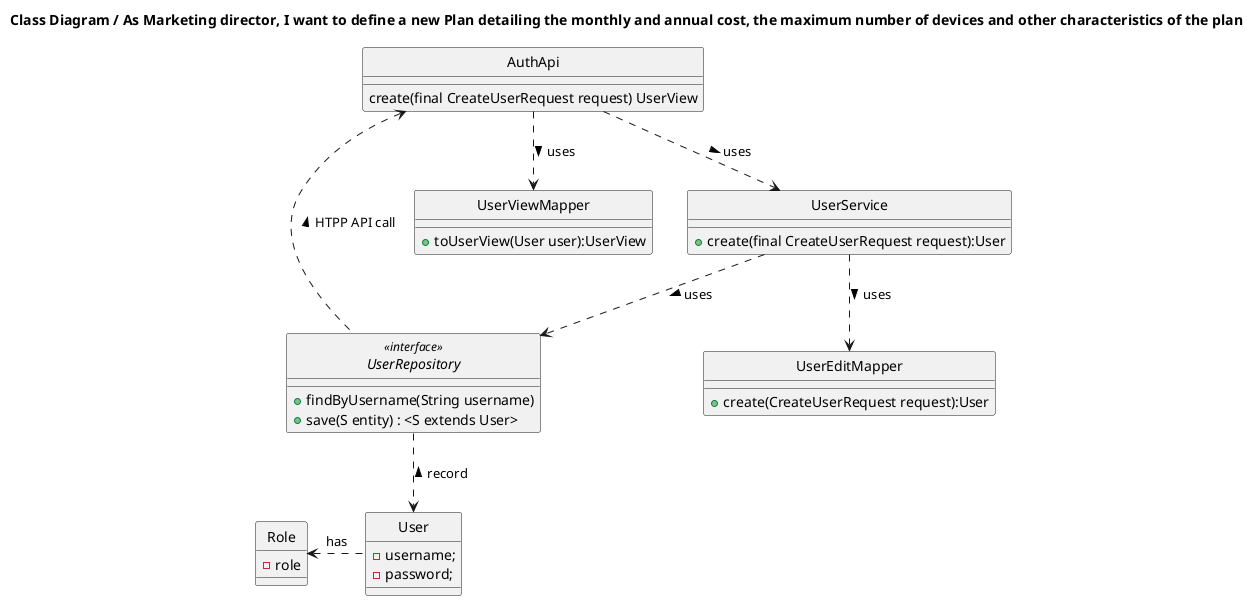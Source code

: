 @startuml
'https://plantuml.com/class-diagram
hide circle
class UserRepository <<interface>>

title Class Diagram / As Marketing director, I want to define a new Plan detailing the monthly and annual cost, the maximum number of devices and other characteristics of the plan



class User{
  - username;
   -password;
}

class Role{
-role
}
class UserViewMapper{
    +toUserView(User user):UserView
}
class AuthApi{
   create(final CreateUserRequest request) UserView
    }
class UserService{
 +create(final CreateUserRequest request):User


}
class UserEditMapper{
    +create(CreateUserRequest request):User
}

interface UserRepository
{
+findByUsername(String username)
+save(S entity) : <S extends User>
}



User..left>Role:has
AuthApi ..> UserService: uses >
UserService ..> UserRepository: uses >
UserRepository ..> User: < record
UserRepository ..left>AuthApi: HTPP API call >
UserService ..> UserEditMapper: uses >
AuthApi..>UserViewMapper: uses >
@enduml